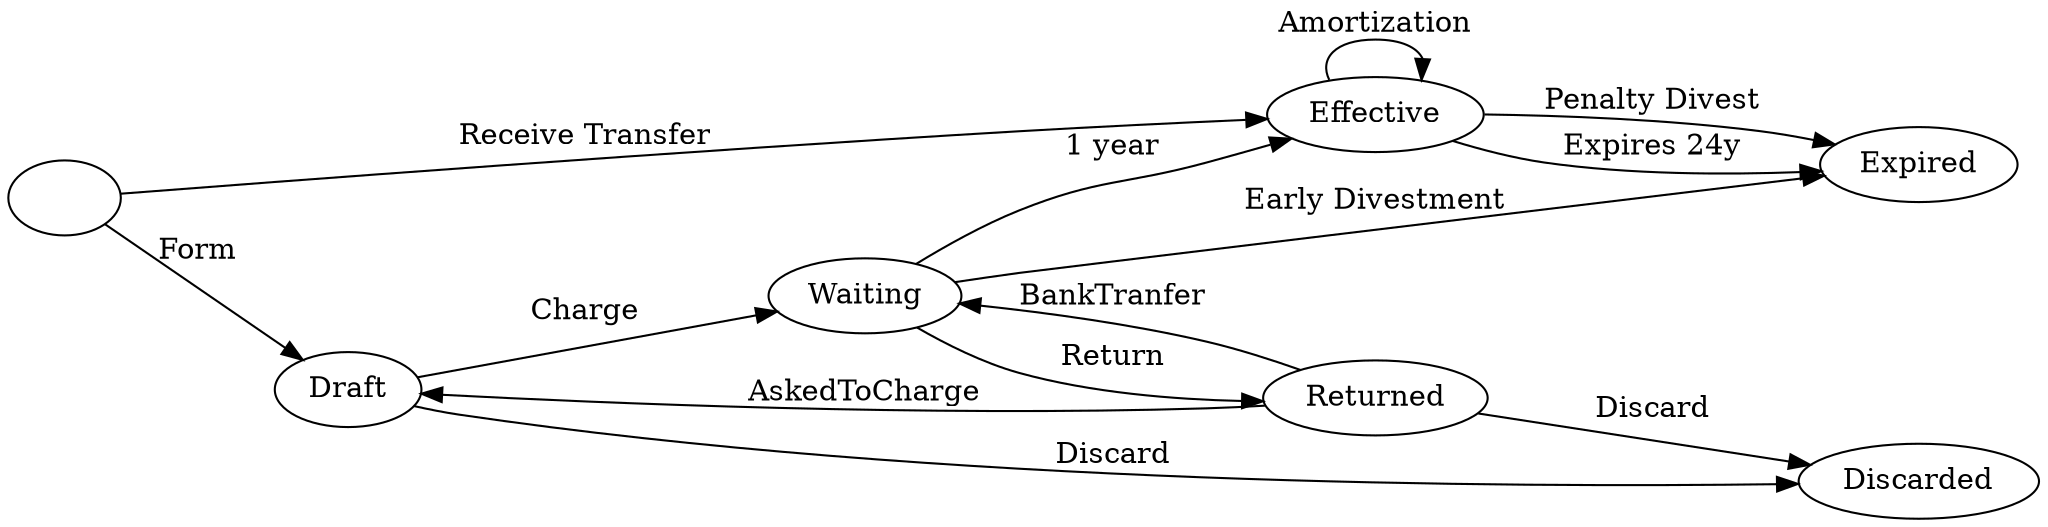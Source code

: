 digraph G {
rankdir=LR
"" -> Draft [label=Form]
Draft -> Waiting [label=Charge]
Waiting -> Effective [label="1 year"]
Effective -> Effective [label="Amortization"]
Effective -> Expired [label="Expires 24y"]
Effective -> Expired [label="Penalty Divest"]
Waiting -> Expired  [label="Early Divestment"]

Waiting -> Returned [label=Return]
Returned -> Waiting [label=BankTranfer]
Returned -> Draft [label=AskedToCharge]
Returned -> Discarded [label=Discard]
Draft -> Discarded [label=Discard]

"" -> Effective [label="Receive Transfer"]
}

